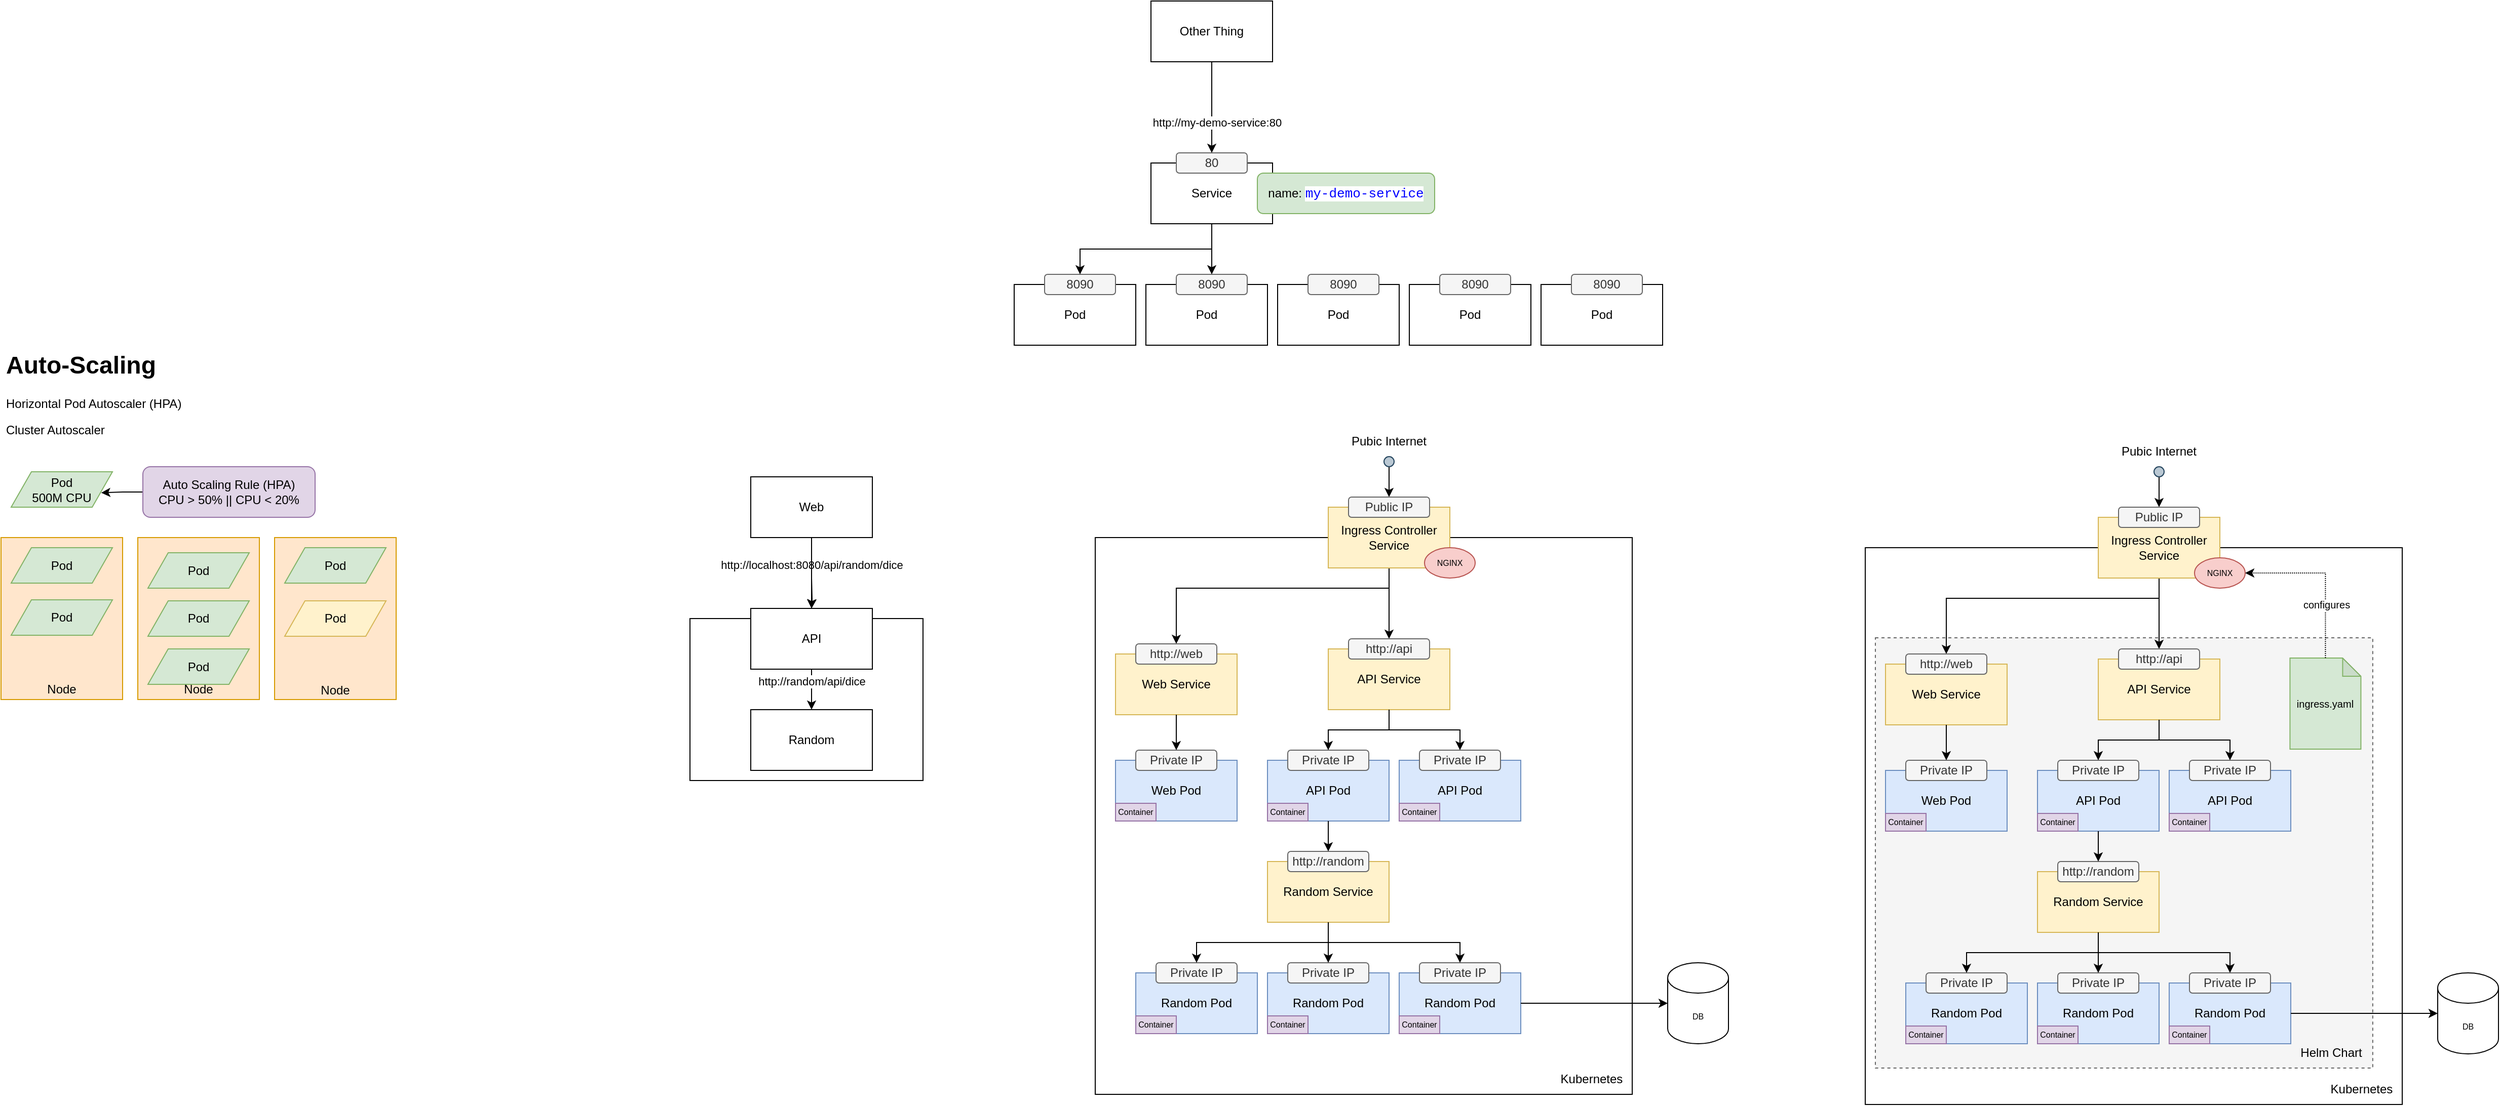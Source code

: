 <mxfile version="15.7.3" type="device"><diagram id="wl9SQxP0sa4ipf8gt2mh" name="Page-1"><mxGraphModel dx="1377" dy="1490" grid="1" gridSize="10" guides="1" tooltips="1" connect="1" arrows="1" fold="1" page="1" pageScale="1" pageWidth="850" pageHeight="1100" math="0" shadow="0"><root><mxCell id="0"/><mxCell id="1" parent="0"/><mxCell id="n-ka8k15j_dg0nIq7saO-34" value="" style="rounded=0;whiteSpace=wrap;html=1;" vertex="1" parent="1"><mxGeometry x="280" y="520" width="230" height="160" as="geometry"/></mxCell><mxCell id="AihW9q756M368_RDfqsv-175" value="" style="rounded=0;whiteSpace=wrap;html=1;" parent="1" vertex="1"><mxGeometry x="1440" y="450" width="530" height="550" as="geometry"/></mxCell><mxCell id="AihW9q756M368_RDfqsv-227" value="" style="rounded=0;whiteSpace=wrap;html=1;fontSize=10;fillColor=#f5f5f5;dashed=1;fontColor=#333333;strokeColor=#666666;" parent="1" vertex="1"><mxGeometry x="1450" y="539" width="490.91" height="425" as="geometry"/></mxCell><mxCell id="AihW9q756M368_RDfqsv-8" value="" style="edgeStyle=orthogonalEdgeStyle;rounded=0;orthogonalLoop=1;jettySize=auto;html=1;" parent="1" source="AihW9q756M368_RDfqsv-2" target="AihW9q756M368_RDfqsv-4" edge="1"><mxGeometry relative="1" as="geometry"/></mxCell><mxCell id="AihW9q756M368_RDfqsv-10" value="http://random/api/dice" style="edgeLabel;html=1;align=center;verticalAlign=middle;resizable=0;points=[];" parent="AihW9q756M368_RDfqsv-8" vertex="1" connectable="0"><mxGeometry x="-0.4" relative="1" as="geometry"><mxPoint as="offset"/></mxGeometry></mxCell><mxCell id="AihW9q756M368_RDfqsv-2" value="API" style="rounded=0;whiteSpace=wrap;html=1;" parent="1" vertex="1"><mxGeometry x="340" y="510" width="120" height="60" as="geometry"/></mxCell><mxCell id="AihW9q756M368_RDfqsv-7" style="edgeStyle=orthogonalEdgeStyle;rounded=0;orthogonalLoop=1;jettySize=auto;html=1;" parent="1" target="AihW9q756M368_RDfqsv-2" edge="1"><mxGeometry relative="1" as="geometry"><mxPoint x="400" y="480" as="sourcePoint"/></mxGeometry></mxCell><mxCell id="AihW9q756M368_RDfqsv-9" value="http://localhost:8080/api/random/dice" style="edgeLabel;html=1;align=center;verticalAlign=middle;resizable=0;points=[];" parent="AihW9q756M368_RDfqsv-7" vertex="1" connectable="0"><mxGeometry x="-0.233" y="-1" relative="1" as="geometry"><mxPoint y="-25" as="offset"/></mxGeometry></mxCell><mxCell id="AihW9q756M368_RDfqsv-4" value="Random" style="rounded=0;whiteSpace=wrap;html=1;" parent="1" vertex="1"><mxGeometry x="340" y="610" width="120" height="60" as="geometry"/></mxCell><mxCell id="AihW9q756M368_RDfqsv-12" value="" style="rounded=0;whiteSpace=wrap;html=1;" parent="1" vertex="1"><mxGeometry x="680" y="440" width="530" height="550" as="geometry"/></mxCell><mxCell id="AihW9q756M368_RDfqsv-16" style="edgeStyle=orthogonalEdgeStyle;rounded=0;orthogonalLoop=1;jettySize=auto;html=1;exitX=0.5;exitY=1;exitDx=0;exitDy=0;entryX=0.5;entryY=0;entryDx=0;entryDy=0;" parent="1" source="AihW9q756M368_RDfqsv-18" target="AihW9q756M368_RDfqsv-25" edge="1"><mxGeometry relative="1" as="geometry"><mxPoint x="970" y="510" as="targetPoint"/></mxGeometry></mxCell><mxCell id="AihW9q756M368_RDfqsv-113" style="edgeStyle=orthogonalEdgeStyle;rounded=0;orthogonalLoop=1;jettySize=auto;html=1;exitX=0.5;exitY=1;exitDx=0;exitDy=0;entryX=0.5;entryY=0;entryDx=0;entryDy=0;fontSize=8;" parent="1" source="AihW9q756M368_RDfqsv-18" target="AihW9q756M368_RDfqsv-107" edge="1"><mxGeometry relative="1" as="geometry"><Array as="points"><mxPoint x="970" y="490"/><mxPoint x="760" y="490"/></Array></mxGeometry></mxCell><mxCell id="AihW9q756M368_RDfqsv-18" value="Ingress Controller Service" style="rounded=0;whiteSpace=wrap;html=1;fillColor=#fff2cc;strokeColor=#d6b656;" parent="1" vertex="1"><mxGeometry x="910" y="410" width="120" height="60" as="geometry"/></mxCell><mxCell id="AihW9q756M368_RDfqsv-20" value="" style="endArrow=classic;html=1;rounded=0;exitX=0.5;exitY=1;exitDx=0;exitDy=0;entryX=0.5;entryY=0;entryDx=0;entryDy=0;" parent="1" source="AihW9q756M368_RDfqsv-115" target="AihW9q756M368_RDfqsv-23" edge="1"><mxGeometry width="50" height="50" relative="1" as="geometry"><mxPoint x="970" y="340" as="sourcePoint"/><mxPoint x="970" y="380" as="targetPoint"/></mxGeometry></mxCell><mxCell id="AihW9q756M368_RDfqsv-21" value="Pubic Internet" style="text;html=1;strokeColor=none;fillColor=none;align=center;verticalAlign=middle;whiteSpace=wrap;rounded=0;" parent="1" vertex="1"><mxGeometry x="920" y="330" width="100" height="30" as="geometry"/></mxCell><mxCell id="AihW9q756M368_RDfqsv-22" value="Kubernetes" style="text;html=1;strokeColor=none;fillColor=none;align=center;verticalAlign=middle;whiteSpace=wrap;rounded=0;" parent="1" vertex="1"><mxGeometry x="1130" y="960" width="80" height="30" as="geometry"/></mxCell><mxCell id="AihW9q756M368_RDfqsv-23" value="Public IP" style="rounded=1;whiteSpace=wrap;html=1;fillColor=#f5f5f5;fontColor=#333333;strokeColor=#666666;" parent="1" vertex="1"><mxGeometry x="930" y="400" width="80" height="20" as="geometry"/></mxCell><mxCell id="AihW9q756M368_RDfqsv-26" value="" style="group" parent="1" vertex="1" connectable="0"><mxGeometry x="910" y="540" width="120" height="70" as="geometry"/></mxCell><mxCell id="AihW9q756M368_RDfqsv-24" value="API Service" style="rounded=0;whiteSpace=wrap;html=1;fillColor=#fff2cc;strokeColor=#d6b656;" parent="AihW9q756M368_RDfqsv-26" vertex="1"><mxGeometry y="10" width="120" height="60" as="geometry"/></mxCell><mxCell id="AihW9q756M368_RDfqsv-25" value="http://api" style="rounded=1;whiteSpace=wrap;html=1;fillColor=#f5f5f5;fontColor=#333333;strokeColor=#666666;" parent="AihW9q756M368_RDfqsv-26" vertex="1"><mxGeometry x="20" width="80" height="20" as="geometry"/></mxCell><mxCell id="AihW9q756M368_RDfqsv-27" value="" style="group" parent="1" vertex="1" connectable="0"><mxGeometry x="850" y="650" width="120" height="70" as="geometry"/></mxCell><mxCell id="AihW9q756M368_RDfqsv-28" value="API Pod" style="rounded=0;whiteSpace=wrap;html=1;fillColor=#dae8fc;strokeColor=#6c8ebf;" parent="AihW9q756M368_RDfqsv-27" vertex="1"><mxGeometry y="10" width="120" height="60" as="geometry"/></mxCell><mxCell id="AihW9q756M368_RDfqsv-29" value="Private IP" style="rounded=1;whiteSpace=wrap;html=1;fillColor=#f5f5f5;fontColor=#333333;strokeColor=#666666;" parent="AihW9q756M368_RDfqsv-27" vertex="1"><mxGeometry x="20" width="80" height="20" as="geometry"/></mxCell><mxCell id="AihW9q756M368_RDfqsv-35" value="Container" style="rounded=0;whiteSpace=wrap;html=1;fontSize=8;fillColor=#e1d5e7;strokeColor=#9673a6;" parent="AihW9q756M368_RDfqsv-27" vertex="1"><mxGeometry y="52.5" width="40" height="17.5" as="geometry"/></mxCell><mxCell id="AihW9q756M368_RDfqsv-30" value="" style="group" parent="1" vertex="1" connectable="0"><mxGeometry x="980" y="650" width="120" height="70" as="geometry"/></mxCell><mxCell id="AihW9q756M368_RDfqsv-31" value="API Pod" style="rounded=0;whiteSpace=wrap;html=1;fillColor=#dae8fc;strokeColor=#6c8ebf;" parent="AihW9q756M368_RDfqsv-30" vertex="1"><mxGeometry y="10" width="120" height="60" as="geometry"/></mxCell><mxCell id="AihW9q756M368_RDfqsv-32" value="Private IP" style="rounded=1;whiteSpace=wrap;html=1;fillColor=#f5f5f5;fontColor=#333333;strokeColor=#666666;" parent="AihW9q756M368_RDfqsv-30" vertex="1"><mxGeometry x="20" width="80" height="20" as="geometry"/></mxCell><mxCell id="AihW9q756M368_RDfqsv-36" value="Container" style="rounded=0;whiteSpace=wrap;html=1;fontSize=8;fillColor=#e1d5e7;strokeColor=#9673a6;" parent="AihW9q756M368_RDfqsv-30" vertex="1"><mxGeometry y="52.5" width="40" height="17.5" as="geometry"/></mxCell><mxCell id="AihW9q756M368_RDfqsv-33" style="edgeStyle=orthogonalEdgeStyle;rounded=0;orthogonalLoop=1;jettySize=auto;html=1;exitX=0.5;exitY=1;exitDx=0;exitDy=0;entryX=0.5;entryY=0;entryDx=0;entryDy=0;" parent="1" source="AihW9q756M368_RDfqsv-24" target="AihW9q756M368_RDfqsv-29" edge="1"><mxGeometry relative="1" as="geometry"/></mxCell><mxCell id="AihW9q756M368_RDfqsv-34" style="edgeStyle=orthogonalEdgeStyle;rounded=0;orthogonalLoop=1;jettySize=auto;html=1;exitX=0.5;exitY=1;exitDx=0;exitDy=0;entryX=0.5;entryY=0;entryDx=0;entryDy=0;" parent="1" source="AihW9q756M368_RDfqsv-24" target="AihW9q756M368_RDfqsv-32" edge="1"><mxGeometry relative="1" as="geometry"/></mxCell><mxCell id="AihW9q756M368_RDfqsv-37" value="" style="group" parent="1" vertex="1" connectable="0"><mxGeometry x="850" y="750" width="120" height="70" as="geometry"/></mxCell><mxCell id="AihW9q756M368_RDfqsv-38" value="Random Service" style="rounded=0;whiteSpace=wrap;html=1;fillColor=#fff2cc;strokeColor=#d6b656;" parent="AihW9q756M368_RDfqsv-37" vertex="1"><mxGeometry y="10" width="120" height="60" as="geometry"/></mxCell><mxCell id="AihW9q756M368_RDfqsv-39" value="http://random" style="rounded=1;whiteSpace=wrap;html=1;fillColor=#f5f5f5;fontColor=#333333;strokeColor=#666666;" parent="AihW9q756M368_RDfqsv-37" vertex="1"><mxGeometry x="20" width="80" height="20" as="geometry"/></mxCell><mxCell id="AihW9q756M368_RDfqsv-40" value="" style="edgeStyle=orthogonalEdgeStyle;rounded=0;orthogonalLoop=1;jettySize=auto;html=1;fontSize=8;" parent="1" source="AihW9q756M368_RDfqsv-28" target="AihW9q756M368_RDfqsv-39" edge="1"><mxGeometry relative="1" as="geometry"/></mxCell><mxCell id="AihW9q756M368_RDfqsv-41" value="" style="group" parent="1" vertex="1" connectable="0"><mxGeometry x="850" y="860" width="120" height="70" as="geometry"/></mxCell><mxCell id="AihW9q756M368_RDfqsv-42" value="Random Pod" style="rounded=0;whiteSpace=wrap;html=1;fillColor=#dae8fc;strokeColor=#6c8ebf;" parent="AihW9q756M368_RDfqsv-41" vertex="1"><mxGeometry y="10" width="120" height="60" as="geometry"/></mxCell><mxCell id="AihW9q756M368_RDfqsv-43" value="Private IP" style="rounded=1;whiteSpace=wrap;html=1;fillColor=#f5f5f5;fontColor=#333333;strokeColor=#666666;" parent="AihW9q756M368_RDfqsv-41" vertex="1"><mxGeometry x="20" width="80" height="20" as="geometry"/></mxCell><mxCell id="AihW9q756M368_RDfqsv-44" value="Container" style="rounded=0;whiteSpace=wrap;html=1;fontSize=8;fillColor=#e1d5e7;strokeColor=#9673a6;" parent="AihW9q756M368_RDfqsv-41" vertex="1"><mxGeometry y="52.5" width="40" height="17.5" as="geometry"/></mxCell><mxCell id="AihW9q756M368_RDfqsv-46" style="edgeStyle=orthogonalEdgeStyle;rounded=0;orthogonalLoop=1;jettySize=auto;html=1;exitX=0.5;exitY=1;exitDx=0;exitDy=0;entryX=0.5;entryY=0;entryDx=0;entryDy=0;fontSize=8;" parent="1" source="AihW9q756M368_RDfqsv-38" target="AihW9q756M368_RDfqsv-43" edge="1"><mxGeometry relative="1" as="geometry"/></mxCell><mxCell id="AihW9q756M368_RDfqsv-47" value="" style="group" parent="1" vertex="1" connectable="0"><mxGeometry x="980" y="860" width="120" height="70" as="geometry"/></mxCell><mxCell id="AihW9q756M368_RDfqsv-48" value="Random Pod" style="rounded=0;whiteSpace=wrap;html=1;fillColor=#dae8fc;strokeColor=#6c8ebf;" parent="AihW9q756M368_RDfqsv-47" vertex="1"><mxGeometry y="10" width="120" height="60" as="geometry"/></mxCell><mxCell id="AihW9q756M368_RDfqsv-49" value="Private IP" style="rounded=1;whiteSpace=wrap;html=1;fillColor=#f5f5f5;fontColor=#333333;strokeColor=#666666;" parent="AihW9q756M368_RDfqsv-47" vertex="1"><mxGeometry x="20" width="80" height="20" as="geometry"/></mxCell><mxCell id="AihW9q756M368_RDfqsv-50" value="Container" style="rounded=0;whiteSpace=wrap;html=1;fontSize=8;fillColor=#e1d5e7;strokeColor=#9673a6;" parent="AihW9q756M368_RDfqsv-47" vertex="1"><mxGeometry y="52.5" width="40" height="17.5" as="geometry"/></mxCell><mxCell id="AihW9q756M368_RDfqsv-51" value="" style="group" parent="1" vertex="1" connectable="0"><mxGeometry x="720" y="860" width="120" height="70" as="geometry"/></mxCell><mxCell id="AihW9q756M368_RDfqsv-52" value="Random Pod" style="rounded=0;whiteSpace=wrap;html=1;fillColor=#dae8fc;strokeColor=#6c8ebf;" parent="AihW9q756M368_RDfqsv-51" vertex="1"><mxGeometry y="10" width="120" height="60" as="geometry"/></mxCell><mxCell id="AihW9q756M368_RDfqsv-53" value="Private IP" style="rounded=1;whiteSpace=wrap;html=1;fillColor=#f5f5f5;fontColor=#333333;strokeColor=#666666;" parent="AihW9q756M368_RDfqsv-51" vertex="1"><mxGeometry x="20" width="80" height="20" as="geometry"/></mxCell><mxCell id="AihW9q756M368_RDfqsv-54" value="Container" style="rounded=0;whiteSpace=wrap;html=1;fontSize=8;fillColor=#e1d5e7;strokeColor=#9673a6;" parent="AihW9q756M368_RDfqsv-51" vertex="1"><mxGeometry y="52.5" width="40" height="17.5" as="geometry"/></mxCell><mxCell id="AihW9q756M368_RDfqsv-55" style="edgeStyle=orthogonalEdgeStyle;rounded=0;orthogonalLoop=1;jettySize=auto;html=1;exitX=0.5;exitY=1;exitDx=0;exitDy=0;entryX=0.5;entryY=0;entryDx=0;entryDy=0;fontSize=8;" parent="1" source="AihW9q756M368_RDfqsv-38" target="AihW9q756M368_RDfqsv-53" edge="1"><mxGeometry relative="1" as="geometry"/></mxCell><mxCell id="AihW9q756M368_RDfqsv-56" style="edgeStyle=orthogonalEdgeStyle;rounded=0;orthogonalLoop=1;jettySize=auto;html=1;exitX=0.5;exitY=1;exitDx=0;exitDy=0;fontSize=8;" parent="1" source="AihW9q756M368_RDfqsv-38" target="AihW9q756M368_RDfqsv-49" edge="1"><mxGeometry relative="1" as="geometry"/></mxCell><mxCell id="AihW9q756M368_RDfqsv-58" value="DB" style="shape=cylinder3;whiteSpace=wrap;html=1;boundedLbl=1;backgroundOutline=1;size=15;fontSize=8;" parent="1" vertex="1"><mxGeometry x="1245" y="860" width="60" height="80" as="geometry"/></mxCell><mxCell id="AihW9q756M368_RDfqsv-59" style="edgeStyle=orthogonalEdgeStyle;rounded=0;orthogonalLoop=1;jettySize=auto;html=1;exitX=1;exitY=0.5;exitDx=0;exitDy=0;entryX=0;entryY=0.5;entryDx=0;entryDy=0;entryPerimeter=0;fontSize=8;" parent="1" source="AihW9q756M368_RDfqsv-48" target="AihW9q756M368_RDfqsv-58" edge="1"><mxGeometry relative="1" as="geometry"/></mxCell><mxCell id="AihW9q756M368_RDfqsv-60" value="NGINX" style="ellipse;whiteSpace=wrap;html=1;fontSize=8;fillColor=#f8cecc;strokeColor=#b85450;" parent="1" vertex="1"><mxGeometry x="1005" y="450" width="50" height="30" as="geometry"/></mxCell><mxCell id="AihW9q756M368_RDfqsv-105" value="" style="group" parent="1" vertex="1" connectable="0"><mxGeometry x="700" y="545" width="120" height="70" as="geometry"/></mxCell><mxCell id="AihW9q756M368_RDfqsv-106" value="Web Service" style="rounded=0;whiteSpace=wrap;html=1;fillColor=#fff2cc;strokeColor=#d6b656;" parent="AihW9q756M368_RDfqsv-105" vertex="1"><mxGeometry y="10" width="120" height="60" as="geometry"/></mxCell><mxCell id="AihW9q756M368_RDfqsv-107" value="http://web" style="rounded=1;whiteSpace=wrap;html=1;fillColor=#f5f5f5;fontColor=#333333;strokeColor=#666666;" parent="AihW9q756M368_RDfqsv-105" vertex="1"><mxGeometry x="20" width="80" height="20" as="geometry"/></mxCell><mxCell id="AihW9q756M368_RDfqsv-108" value="" style="group" parent="1" vertex="1" connectable="0"><mxGeometry x="700" y="650" width="120" height="70" as="geometry"/></mxCell><mxCell id="AihW9q756M368_RDfqsv-109" value="Web Pod" style="rounded=0;whiteSpace=wrap;html=1;fillColor=#dae8fc;strokeColor=#6c8ebf;" parent="AihW9q756M368_RDfqsv-108" vertex="1"><mxGeometry y="10" width="120" height="60" as="geometry"/></mxCell><mxCell id="AihW9q756M368_RDfqsv-110" value="Private IP" style="rounded=1;whiteSpace=wrap;html=1;fillColor=#f5f5f5;fontColor=#333333;strokeColor=#666666;" parent="AihW9q756M368_RDfqsv-108" vertex="1"><mxGeometry x="20" width="80" height="20" as="geometry"/></mxCell><mxCell id="AihW9q756M368_RDfqsv-111" value="Container" style="rounded=0;whiteSpace=wrap;html=1;fontSize=8;fillColor=#e1d5e7;strokeColor=#9673a6;" parent="AihW9q756M368_RDfqsv-108" vertex="1"><mxGeometry y="52.5" width="40" height="17.5" as="geometry"/></mxCell><mxCell id="AihW9q756M368_RDfqsv-112" style="edgeStyle=orthogonalEdgeStyle;rounded=0;orthogonalLoop=1;jettySize=auto;html=1;exitX=0.5;exitY=1;exitDx=0;exitDy=0;entryX=0.5;entryY=0;entryDx=0;entryDy=0;fontSize=8;" parent="1" source="AihW9q756M368_RDfqsv-106" target="AihW9q756M368_RDfqsv-110" edge="1"><mxGeometry relative="1" as="geometry"/></mxCell><mxCell id="AihW9q756M368_RDfqsv-115" value="" style="ellipse;whiteSpace=wrap;html=1;aspect=fixed;fontSize=8;fillColor=#bac8d3;strokeColor=#23445d;" parent="1" vertex="1"><mxGeometry x="965" y="360" width="10" height="10" as="geometry"/></mxCell><mxCell id="AihW9q756M368_RDfqsv-176" style="edgeStyle=orthogonalEdgeStyle;rounded=0;orthogonalLoop=1;jettySize=auto;html=1;exitX=0.5;exitY=1;exitDx=0;exitDy=0;entryX=0.5;entryY=0;entryDx=0;entryDy=0;" parent="1" source="AihW9q756M368_RDfqsv-178" target="AihW9q756M368_RDfqsv-185" edge="1"><mxGeometry relative="1" as="geometry"><mxPoint x="1730" y="520" as="targetPoint"/></mxGeometry></mxCell><mxCell id="AihW9q756M368_RDfqsv-177" style="edgeStyle=orthogonalEdgeStyle;rounded=0;orthogonalLoop=1;jettySize=auto;html=1;exitX=0.5;exitY=1;exitDx=0;exitDy=0;entryX=0.5;entryY=0;entryDx=0;entryDy=0;fontSize=8;" parent="1" source="AihW9q756M368_RDfqsv-178" target="AihW9q756M368_RDfqsv-220" edge="1"><mxGeometry relative="1" as="geometry"><Array as="points"><mxPoint x="1730" y="500"/><mxPoint x="1520" y="500"/></Array></mxGeometry></mxCell><mxCell id="AihW9q756M368_RDfqsv-178" value="Ingress Controller Service" style="rounded=0;whiteSpace=wrap;html=1;fillColor=#fff2cc;strokeColor=#d6b656;" parent="1" vertex="1"><mxGeometry x="1670" y="420" width="120" height="60" as="geometry"/></mxCell><mxCell id="AihW9q756M368_RDfqsv-179" value="" style="endArrow=classic;html=1;rounded=0;exitX=0.5;exitY=1;exitDx=0;exitDy=0;entryX=0.5;entryY=0;entryDx=0;entryDy=0;" parent="1" source="AihW9q756M368_RDfqsv-226" target="AihW9q756M368_RDfqsv-182" edge="1"><mxGeometry width="50" height="50" relative="1" as="geometry"><mxPoint x="1730" y="350" as="sourcePoint"/><mxPoint x="1730" y="390" as="targetPoint"/></mxGeometry></mxCell><mxCell id="AihW9q756M368_RDfqsv-180" value="Pubic Internet" style="text;html=1;strokeColor=none;fillColor=none;align=center;verticalAlign=middle;whiteSpace=wrap;rounded=0;" parent="1" vertex="1"><mxGeometry x="1680" y="340" width="100" height="30" as="geometry"/></mxCell><mxCell id="AihW9q756M368_RDfqsv-181" value="Kubernetes" style="text;html=1;strokeColor=none;fillColor=none;align=center;verticalAlign=middle;whiteSpace=wrap;rounded=0;" parent="1" vertex="1"><mxGeometry x="1890" y="970" width="80" height="30" as="geometry"/></mxCell><mxCell id="AihW9q756M368_RDfqsv-182" value="Public IP" style="rounded=1;whiteSpace=wrap;html=1;fillColor=#f5f5f5;fontColor=#333333;strokeColor=#666666;" parent="1" vertex="1"><mxGeometry x="1690" y="410" width="80" height="20" as="geometry"/></mxCell><mxCell id="AihW9q756M368_RDfqsv-183" value="" style="group" parent="1" vertex="1" connectable="0"><mxGeometry x="1670" y="550" width="120" height="70" as="geometry"/></mxCell><mxCell id="AihW9q756M368_RDfqsv-184" value="API Service" style="rounded=0;whiteSpace=wrap;html=1;fillColor=#fff2cc;strokeColor=#d6b656;" parent="AihW9q756M368_RDfqsv-183" vertex="1"><mxGeometry y="10" width="120" height="60" as="geometry"/></mxCell><mxCell id="AihW9q756M368_RDfqsv-185" value="http://api" style="rounded=1;whiteSpace=wrap;html=1;fillColor=#f5f5f5;fontColor=#333333;strokeColor=#666666;" parent="AihW9q756M368_RDfqsv-183" vertex="1"><mxGeometry x="20" width="80" height="20" as="geometry"/></mxCell><mxCell id="AihW9q756M368_RDfqsv-186" value="" style="group" parent="1" vertex="1" connectable="0"><mxGeometry x="1610" y="660" width="120" height="70" as="geometry"/></mxCell><mxCell id="AihW9q756M368_RDfqsv-187" value="API Pod" style="rounded=0;whiteSpace=wrap;html=1;fillColor=#dae8fc;strokeColor=#6c8ebf;" parent="AihW9q756M368_RDfqsv-186" vertex="1"><mxGeometry y="10" width="120" height="60" as="geometry"/></mxCell><mxCell id="AihW9q756M368_RDfqsv-188" value="Private IP" style="rounded=1;whiteSpace=wrap;html=1;fillColor=#f5f5f5;fontColor=#333333;strokeColor=#666666;" parent="AihW9q756M368_RDfqsv-186" vertex="1"><mxGeometry x="20" width="80" height="20" as="geometry"/></mxCell><mxCell id="AihW9q756M368_RDfqsv-189" value="Container" style="rounded=0;whiteSpace=wrap;html=1;fontSize=8;fillColor=#e1d5e7;strokeColor=#9673a6;" parent="AihW9q756M368_RDfqsv-186" vertex="1"><mxGeometry y="52.5" width="40" height="17.5" as="geometry"/></mxCell><mxCell id="AihW9q756M368_RDfqsv-190" value="" style="group" parent="1" vertex="1" connectable="0"><mxGeometry x="1740" y="660" width="120" height="70" as="geometry"/></mxCell><mxCell id="AihW9q756M368_RDfqsv-191" value="API Pod" style="rounded=0;whiteSpace=wrap;html=1;fillColor=#dae8fc;strokeColor=#6c8ebf;" parent="AihW9q756M368_RDfqsv-190" vertex="1"><mxGeometry y="10" width="120" height="60" as="geometry"/></mxCell><mxCell id="AihW9q756M368_RDfqsv-192" value="Private IP" style="rounded=1;whiteSpace=wrap;html=1;fillColor=#f5f5f5;fontColor=#333333;strokeColor=#666666;" parent="AihW9q756M368_RDfqsv-190" vertex="1"><mxGeometry x="20" width="80" height="20" as="geometry"/></mxCell><mxCell id="AihW9q756M368_RDfqsv-193" value="Container" style="rounded=0;whiteSpace=wrap;html=1;fontSize=8;fillColor=#e1d5e7;strokeColor=#9673a6;" parent="AihW9q756M368_RDfqsv-190" vertex="1"><mxGeometry y="52.5" width="40" height="17.5" as="geometry"/></mxCell><mxCell id="AihW9q756M368_RDfqsv-194" style="edgeStyle=orthogonalEdgeStyle;rounded=0;orthogonalLoop=1;jettySize=auto;html=1;exitX=0.5;exitY=1;exitDx=0;exitDy=0;entryX=0.5;entryY=0;entryDx=0;entryDy=0;" parent="1" source="AihW9q756M368_RDfqsv-184" target="AihW9q756M368_RDfqsv-188" edge="1"><mxGeometry relative="1" as="geometry"/></mxCell><mxCell id="AihW9q756M368_RDfqsv-195" style="edgeStyle=orthogonalEdgeStyle;rounded=0;orthogonalLoop=1;jettySize=auto;html=1;exitX=0.5;exitY=1;exitDx=0;exitDy=0;entryX=0.5;entryY=0;entryDx=0;entryDy=0;" parent="1" source="AihW9q756M368_RDfqsv-184" target="AihW9q756M368_RDfqsv-192" edge="1"><mxGeometry relative="1" as="geometry"/></mxCell><mxCell id="AihW9q756M368_RDfqsv-196" value="" style="group" parent="1" vertex="1" connectable="0"><mxGeometry x="1610" y="760" width="120" height="70" as="geometry"/></mxCell><mxCell id="AihW9q756M368_RDfqsv-197" value="Random Service" style="rounded=0;whiteSpace=wrap;html=1;fillColor=#fff2cc;strokeColor=#d6b656;" parent="AihW9q756M368_RDfqsv-196" vertex="1"><mxGeometry y="10" width="120" height="60" as="geometry"/></mxCell><mxCell id="AihW9q756M368_RDfqsv-198" value="http://random" style="rounded=1;whiteSpace=wrap;html=1;fillColor=#f5f5f5;fontColor=#333333;strokeColor=#666666;" parent="AihW9q756M368_RDfqsv-196" vertex="1"><mxGeometry x="20" width="80" height="20" as="geometry"/></mxCell><mxCell id="AihW9q756M368_RDfqsv-199" value="" style="edgeStyle=orthogonalEdgeStyle;rounded=0;orthogonalLoop=1;jettySize=auto;html=1;fontSize=8;" parent="1" source="AihW9q756M368_RDfqsv-187" target="AihW9q756M368_RDfqsv-198" edge="1"><mxGeometry relative="1" as="geometry"/></mxCell><mxCell id="AihW9q756M368_RDfqsv-200" value="" style="group" parent="1" vertex="1" connectable="0"><mxGeometry x="1610" y="870" width="120" height="70" as="geometry"/></mxCell><mxCell id="AihW9q756M368_RDfqsv-201" value="Random Pod" style="rounded=0;whiteSpace=wrap;html=1;fillColor=#dae8fc;strokeColor=#6c8ebf;" parent="AihW9q756M368_RDfqsv-200" vertex="1"><mxGeometry y="10" width="120" height="60" as="geometry"/></mxCell><mxCell id="AihW9q756M368_RDfqsv-202" value="Private IP" style="rounded=1;whiteSpace=wrap;html=1;fillColor=#f5f5f5;fontColor=#333333;strokeColor=#666666;" parent="AihW9q756M368_RDfqsv-200" vertex="1"><mxGeometry x="20" width="80" height="20" as="geometry"/></mxCell><mxCell id="AihW9q756M368_RDfqsv-203" value="Container" style="rounded=0;whiteSpace=wrap;html=1;fontSize=8;fillColor=#e1d5e7;strokeColor=#9673a6;" parent="AihW9q756M368_RDfqsv-200" vertex="1"><mxGeometry y="52.5" width="40" height="17.5" as="geometry"/></mxCell><mxCell id="AihW9q756M368_RDfqsv-204" style="edgeStyle=orthogonalEdgeStyle;rounded=0;orthogonalLoop=1;jettySize=auto;html=1;exitX=0.5;exitY=1;exitDx=0;exitDy=0;entryX=0.5;entryY=0;entryDx=0;entryDy=0;fontSize=8;" parent="1" source="AihW9q756M368_RDfqsv-197" target="AihW9q756M368_RDfqsv-202" edge="1"><mxGeometry relative="1" as="geometry"/></mxCell><mxCell id="AihW9q756M368_RDfqsv-205" value="" style="group" parent="1" vertex="1" connectable="0"><mxGeometry x="1740" y="870" width="120" height="70" as="geometry"/></mxCell><mxCell id="AihW9q756M368_RDfqsv-206" value="Random Pod" style="rounded=0;whiteSpace=wrap;html=1;fillColor=#dae8fc;strokeColor=#6c8ebf;" parent="AihW9q756M368_RDfqsv-205" vertex="1"><mxGeometry y="10" width="120" height="60" as="geometry"/></mxCell><mxCell id="AihW9q756M368_RDfqsv-207" value="Private IP" style="rounded=1;whiteSpace=wrap;html=1;fillColor=#f5f5f5;fontColor=#333333;strokeColor=#666666;" parent="AihW9q756M368_RDfqsv-205" vertex="1"><mxGeometry x="20" width="80" height="20" as="geometry"/></mxCell><mxCell id="AihW9q756M368_RDfqsv-208" value="Container" style="rounded=0;whiteSpace=wrap;html=1;fontSize=8;fillColor=#e1d5e7;strokeColor=#9673a6;" parent="AihW9q756M368_RDfqsv-205" vertex="1"><mxGeometry y="52.5" width="40" height="17.5" as="geometry"/></mxCell><mxCell id="AihW9q756M368_RDfqsv-209" value="" style="group" parent="1" vertex="1" connectable="0"><mxGeometry x="1480" y="870" width="120" height="70" as="geometry"/></mxCell><mxCell id="AihW9q756M368_RDfqsv-210" value="Random Pod" style="rounded=0;whiteSpace=wrap;html=1;fillColor=#dae8fc;strokeColor=#6c8ebf;" parent="AihW9q756M368_RDfqsv-209" vertex="1"><mxGeometry y="10" width="120" height="60" as="geometry"/></mxCell><mxCell id="AihW9q756M368_RDfqsv-211" value="Private IP" style="rounded=1;whiteSpace=wrap;html=1;fillColor=#f5f5f5;fontColor=#333333;strokeColor=#666666;" parent="AihW9q756M368_RDfqsv-209" vertex="1"><mxGeometry x="20" width="80" height="20" as="geometry"/></mxCell><mxCell id="AihW9q756M368_RDfqsv-212" value="Container" style="rounded=0;whiteSpace=wrap;html=1;fontSize=8;fillColor=#e1d5e7;strokeColor=#9673a6;" parent="AihW9q756M368_RDfqsv-209" vertex="1"><mxGeometry y="52.5" width="40" height="17.5" as="geometry"/></mxCell><mxCell id="AihW9q756M368_RDfqsv-213" style="edgeStyle=orthogonalEdgeStyle;rounded=0;orthogonalLoop=1;jettySize=auto;html=1;exitX=0.5;exitY=1;exitDx=0;exitDy=0;entryX=0.5;entryY=0;entryDx=0;entryDy=0;fontSize=8;" parent="1" source="AihW9q756M368_RDfqsv-197" target="AihW9q756M368_RDfqsv-211" edge="1"><mxGeometry relative="1" as="geometry"/></mxCell><mxCell id="AihW9q756M368_RDfqsv-214" style="edgeStyle=orthogonalEdgeStyle;rounded=0;orthogonalLoop=1;jettySize=auto;html=1;exitX=0.5;exitY=1;exitDx=0;exitDy=0;fontSize=8;" parent="1" source="AihW9q756M368_RDfqsv-197" target="AihW9q756M368_RDfqsv-207" edge="1"><mxGeometry relative="1" as="geometry"/></mxCell><mxCell id="AihW9q756M368_RDfqsv-215" value="DB" style="shape=cylinder3;whiteSpace=wrap;html=1;boundedLbl=1;backgroundOutline=1;size=15;fontSize=8;" parent="1" vertex="1"><mxGeometry x="2005" y="870" width="60" height="80" as="geometry"/></mxCell><mxCell id="AihW9q756M368_RDfqsv-216" style="edgeStyle=orthogonalEdgeStyle;rounded=0;orthogonalLoop=1;jettySize=auto;html=1;exitX=1;exitY=0.5;exitDx=0;exitDy=0;entryX=0;entryY=0.5;entryDx=0;entryDy=0;entryPerimeter=0;fontSize=8;" parent="1" source="AihW9q756M368_RDfqsv-206" target="AihW9q756M368_RDfqsv-215" edge="1"><mxGeometry relative="1" as="geometry"/></mxCell><mxCell id="AihW9q756M368_RDfqsv-217" value="NGINX" style="ellipse;whiteSpace=wrap;html=1;fontSize=8;fillColor=#f8cecc;strokeColor=#b85450;" parent="1" vertex="1"><mxGeometry x="1765" y="460" width="50" height="30" as="geometry"/></mxCell><mxCell id="AihW9q756M368_RDfqsv-218" value="" style="group" parent="1" vertex="1" connectable="0"><mxGeometry x="1460" y="555" width="120" height="70" as="geometry"/></mxCell><mxCell id="AihW9q756M368_RDfqsv-219" value="Web Service" style="rounded=0;whiteSpace=wrap;html=1;fillColor=#fff2cc;strokeColor=#d6b656;" parent="AihW9q756M368_RDfqsv-218" vertex="1"><mxGeometry y="10" width="120" height="60" as="geometry"/></mxCell><mxCell id="AihW9q756M368_RDfqsv-220" value="http://web" style="rounded=1;whiteSpace=wrap;html=1;fillColor=#f5f5f5;fontColor=#333333;strokeColor=#666666;" parent="AihW9q756M368_RDfqsv-218" vertex="1"><mxGeometry x="20" width="80" height="20" as="geometry"/></mxCell><mxCell id="AihW9q756M368_RDfqsv-221" value="" style="group" parent="1" vertex="1" connectable="0"><mxGeometry x="1460" y="660" width="120" height="70" as="geometry"/></mxCell><mxCell id="AihW9q756M368_RDfqsv-222" value="Web Pod" style="rounded=0;whiteSpace=wrap;html=1;fillColor=#dae8fc;strokeColor=#6c8ebf;" parent="AihW9q756M368_RDfqsv-221" vertex="1"><mxGeometry y="10" width="120" height="60" as="geometry"/></mxCell><mxCell id="AihW9q756M368_RDfqsv-223" value="Private IP" style="rounded=1;whiteSpace=wrap;html=1;fillColor=#f5f5f5;fontColor=#333333;strokeColor=#666666;" parent="AihW9q756M368_RDfqsv-221" vertex="1"><mxGeometry x="20" width="80" height="20" as="geometry"/></mxCell><mxCell id="AihW9q756M368_RDfqsv-224" value="Container" style="rounded=0;whiteSpace=wrap;html=1;fontSize=8;fillColor=#e1d5e7;strokeColor=#9673a6;" parent="AihW9q756M368_RDfqsv-221" vertex="1"><mxGeometry y="52.5" width="40" height="17.5" as="geometry"/></mxCell><mxCell id="AihW9q756M368_RDfqsv-225" style="edgeStyle=orthogonalEdgeStyle;rounded=0;orthogonalLoop=1;jettySize=auto;html=1;exitX=0.5;exitY=1;exitDx=0;exitDy=0;entryX=0.5;entryY=0;entryDx=0;entryDy=0;fontSize=8;" parent="1" source="AihW9q756M368_RDfqsv-219" target="AihW9q756M368_RDfqsv-223" edge="1"><mxGeometry relative="1" as="geometry"/></mxCell><mxCell id="AihW9q756M368_RDfqsv-226" value="" style="ellipse;whiteSpace=wrap;html=1;aspect=fixed;fontSize=8;fillColor=#bac8d3;strokeColor=#23445d;" parent="1" vertex="1"><mxGeometry x="1725" y="370" width="10" height="10" as="geometry"/></mxCell><mxCell id="AihW9q756M368_RDfqsv-228" value="ingress.yaml" style="shape=note;whiteSpace=wrap;html=1;backgroundOutline=1;darkOpacity=0.05;fontSize=10;size=18;fillColor=#d5e8d4;strokeColor=#82b366;" parent="1" vertex="1"><mxGeometry x="1859.21" y="559" width="70" height="90" as="geometry"/></mxCell><mxCell id="AihW9q756M368_RDfqsv-229" style="edgeStyle=orthogonalEdgeStyle;rounded=0;orthogonalLoop=1;jettySize=auto;html=1;exitX=0.5;exitY=0;exitDx=0;exitDy=0;exitPerimeter=0;entryX=1;entryY=0.5;entryDx=0;entryDy=0;fontSize=10;dashed=1;dashPattern=1 1;" parent="1" source="AihW9q756M368_RDfqsv-228" target="AihW9q756M368_RDfqsv-217" edge="1"><mxGeometry relative="1" as="geometry"><mxPoint x="1815.91" y="479" as="targetPoint"/><Array as="points"><mxPoint x="1894" y="475"/></Array></mxGeometry></mxCell><mxCell id="AihW9q756M368_RDfqsv-230" value="configures" style="edgeLabel;html=1;align=center;verticalAlign=middle;resizable=0;points=[];fontSize=10;" parent="AihW9q756M368_RDfqsv-229" vertex="1" connectable="0"><mxGeometry x="-0.345" y="-1" relative="1" as="geometry"><mxPoint as="offset"/></mxGeometry></mxCell><mxCell id="AihW9q756M368_RDfqsv-231" value="Helm Chart" style="text;html=1;strokeColor=none;fillColor=none;align=center;verticalAlign=middle;whiteSpace=wrap;rounded=0;" parent="1" vertex="1"><mxGeometry x="1859.208" y="934" width="81.702" height="30" as="geometry"/></mxCell><mxCell id="n-ka8k15j_dg0nIq7saO-33" value="" style="edgeStyle=orthogonalEdgeStyle;rounded=0;orthogonalLoop=1;jettySize=auto;html=1;" edge="1" parent="1" source="n-ka8k15j_dg0nIq7saO-1" target="AihW9q756M368_RDfqsv-2"><mxGeometry relative="1" as="geometry"/></mxCell><mxCell id="n-ka8k15j_dg0nIq7saO-1" value="Web" style="rounded=0;whiteSpace=wrap;html=1;" vertex="1" parent="1"><mxGeometry x="340" y="380" width="120" height="60" as="geometry"/></mxCell><mxCell id="n-ka8k15j_dg0nIq7saO-4" value="" style="group" vertex="1" connectable="0" parent="1"><mxGeometry x="600" y="180" width="120" height="70" as="geometry"/></mxCell><mxCell id="n-ka8k15j_dg0nIq7saO-2" value="Pod" style="rounded=0;whiteSpace=wrap;html=1;" vertex="1" parent="n-ka8k15j_dg0nIq7saO-4"><mxGeometry y="10" width="120" height="60" as="geometry"/></mxCell><mxCell id="n-ka8k15j_dg0nIq7saO-3" value="8090" style="rounded=1;whiteSpace=wrap;html=1;fillColor=#f5f5f5;fontColor=#333333;strokeColor=#666666;" vertex="1" parent="n-ka8k15j_dg0nIq7saO-4"><mxGeometry x="30" width="70" height="20" as="geometry"/></mxCell><mxCell id="n-ka8k15j_dg0nIq7saO-5" value="" style="group" vertex="1" connectable="0" parent="1"><mxGeometry x="730" y="180" width="120" height="70" as="geometry"/></mxCell><mxCell id="n-ka8k15j_dg0nIq7saO-6" value="Pod" style="rounded=0;whiteSpace=wrap;html=1;" vertex="1" parent="n-ka8k15j_dg0nIq7saO-5"><mxGeometry y="10" width="120" height="60" as="geometry"/></mxCell><mxCell id="n-ka8k15j_dg0nIq7saO-7" value="8090" style="rounded=1;whiteSpace=wrap;html=1;fillColor=#f5f5f5;fontColor=#333333;strokeColor=#666666;" vertex="1" parent="n-ka8k15j_dg0nIq7saO-5"><mxGeometry x="30" width="70" height="20" as="geometry"/></mxCell><mxCell id="n-ka8k15j_dg0nIq7saO-13" style="edgeStyle=orthogonalEdgeStyle;rounded=0;orthogonalLoop=1;jettySize=auto;html=1;exitX=0.5;exitY=1;exitDx=0;exitDy=0;" edge="1" parent="1" source="n-ka8k15j_dg0nIq7saO-11" target="n-ka8k15j_dg0nIq7saO-3"><mxGeometry relative="1" as="geometry"/></mxCell><mxCell id="n-ka8k15j_dg0nIq7saO-15" style="edgeStyle=orthogonalEdgeStyle;rounded=0;orthogonalLoop=1;jettySize=auto;html=1;exitX=0.5;exitY=1;exitDx=0;exitDy=0;" edge="1" parent="1" source="n-ka8k15j_dg0nIq7saO-11" target="n-ka8k15j_dg0nIq7saO-7"><mxGeometry relative="1" as="geometry"/></mxCell><mxCell id="n-ka8k15j_dg0nIq7saO-11" value="Service" style="rounded=0;whiteSpace=wrap;html=1;" vertex="1" parent="1"><mxGeometry x="735" y="70" width="120" height="60" as="geometry"/></mxCell><mxCell id="n-ka8k15j_dg0nIq7saO-12" value="80" style="rounded=1;whiteSpace=wrap;html=1;fillColor=#f5f5f5;fontColor=#333333;strokeColor=#666666;" vertex="1" parent="1"><mxGeometry x="760" y="60" width="70" height="20" as="geometry"/></mxCell><mxCell id="n-ka8k15j_dg0nIq7saO-17" style="edgeStyle=orthogonalEdgeStyle;rounded=0;orthogonalLoop=1;jettySize=auto;html=1;exitX=0.5;exitY=1;exitDx=0;exitDy=0;" edge="1" parent="1" source="n-ka8k15j_dg0nIq7saO-16" target="n-ka8k15j_dg0nIq7saO-12"><mxGeometry relative="1" as="geometry"/></mxCell><mxCell id="n-ka8k15j_dg0nIq7saO-23" value="http://my-demo-service:80" style="edgeLabel;html=1;align=center;verticalAlign=middle;resizable=0;points=[];" vertex="1" connectable="0" parent="n-ka8k15j_dg0nIq7saO-17"><mxGeometry x="-0.039" y="2" relative="1" as="geometry"><mxPoint x="3" y="17" as="offset"/></mxGeometry></mxCell><mxCell id="n-ka8k15j_dg0nIq7saO-16" value="Other Thing" style="rounded=0;whiteSpace=wrap;html=1;" vertex="1" parent="1"><mxGeometry x="735" y="-90" width="120" height="60" as="geometry"/></mxCell><mxCell id="n-ka8k15j_dg0nIq7saO-22" value="name:&amp;nbsp;&lt;span style=&quot;color: rgb(0 , 0 , 255) ; background-color: rgb(255 , 255 , 255) ; font-family: &amp;#34;menlo&amp;#34; , &amp;#34;monaco&amp;#34; , &amp;#34;courier new&amp;#34; , monospace ; font-size: 13px&quot;&gt;my-demo-service&lt;/span&gt;" style="rounded=1;whiteSpace=wrap;html=1;fillColor=#d5e8d4;strokeColor=#82b366;" vertex="1" parent="1"><mxGeometry x="840" y="80" width="175" height="40" as="geometry"/></mxCell><mxCell id="n-ka8k15j_dg0nIq7saO-24" value="" style="group" vertex="1" connectable="0" parent="1"><mxGeometry x="860" y="180" width="120" height="70" as="geometry"/></mxCell><mxCell id="n-ka8k15j_dg0nIq7saO-25" value="Pod" style="rounded=0;whiteSpace=wrap;html=1;" vertex="1" parent="n-ka8k15j_dg0nIq7saO-24"><mxGeometry y="10" width="120" height="60" as="geometry"/></mxCell><mxCell id="n-ka8k15j_dg0nIq7saO-26" value="8090" style="rounded=1;whiteSpace=wrap;html=1;fillColor=#f5f5f5;fontColor=#333333;strokeColor=#666666;" vertex="1" parent="n-ka8k15j_dg0nIq7saO-24"><mxGeometry x="30" width="70" height="20" as="geometry"/></mxCell><mxCell id="n-ka8k15j_dg0nIq7saO-27" value="" style="group" vertex="1" connectable="0" parent="1"><mxGeometry x="990" y="180" width="120" height="70" as="geometry"/></mxCell><mxCell id="n-ka8k15j_dg0nIq7saO-28" value="Pod" style="rounded=0;whiteSpace=wrap;html=1;" vertex="1" parent="n-ka8k15j_dg0nIq7saO-27"><mxGeometry y="10" width="120" height="60" as="geometry"/></mxCell><mxCell id="n-ka8k15j_dg0nIq7saO-29" value="8090" style="rounded=1;whiteSpace=wrap;html=1;fillColor=#f5f5f5;fontColor=#333333;strokeColor=#666666;" vertex="1" parent="n-ka8k15j_dg0nIq7saO-27"><mxGeometry x="30" width="70" height="20" as="geometry"/></mxCell><mxCell id="n-ka8k15j_dg0nIq7saO-30" value="" style="group" vertex="1" connectable="0" parent="1"><mxGeometry x="1120" y="180" width="120" height="70" as="geometry"/></mxCell><mxCell id="n-ka8k15j_dg0nIq7saO-31" value="Pod" style="rounded=0;whiteSpace=wrap;html=1;" vertex="1" parent="n-ka8k15j_dg0nIq7saO-30"><mxGeometry y="10" width="120" height="60" as="geometry"/></mxCell><mxCell id="n-ka8k15j_dg0nIq7saO-32" value="8090" style="rounded=1;whiteSpace=wrap;html=1;fillColor=#f5f5f5;fontColor=#333333;strokeColor=#666666;" vertex="1" parent="n-ka8k15j_dg0nIq7saO-30"><mxGeometry x="30" width="70" height="20" as="geometry"/></mxCell><mxCell id="n-ka8k15j_dg0nIq7saO-36" value="&lt;h1&gt;Auto-Scaling&lt;/h1&gt;&lt;p&gt;Horizontal Pod Autoscaler (HPA)&lt;/p&gt;&lt;p&gt;Cluster Autoscaler&lt;/p&gt;" style="text;html=1;strokeColor=none;fillColor=none;spacing=5;spacingTop=-20;whiteSpace=wrap;overflow=hidden;rounded=0;" vertex="1" parent="1"><mxGeometry x="-400" y="250" width="190" height="100" as="geometry"/></mxCell><mxCell id="n-ka8k15j_dg0nIq7saO-37" value="" style="rounded=0;whiteSpace=wrap;html=1;container=1;fillColor=#ffe6cc;strokeColor=#d79b00;" vertex="1" parent="1"><mxGeometry x="-265" y="440" width="120" height="160" as="geometry"><mxRectangle x="-265" y="440" width="50" height="40" as="alternateBounds"/></mxGeometry></mxCell><mxCell id="n-ka8k15j_dg0nIq7saO-49" value="Pod" style="shape=parallelogram;perimeter=parallelogramPerimeter;whiteSpace=wrap;html=1;fixedSize=1;fillColor=#d5e8d4;strokeColor=#82b366;" vertex="1" parent="n-ka8k15j_dg0nIq7saO-37"><mxGeometry x="10" y="15" width="100" height="35" as="geometry"/></mxCell><mxCell id="n-ka8k15j_dg0nIq7saO-50" value="Pod" style="shape=parallelogram;perimeter=parallelogramPerimeter;whiteSpace=wrap;html=1;fixedSize=1;fillColor=#d5e8d4;strokeColor=#82b366;" vertex="1" parent="n-ka8k15j_dg0nIq7saO-37"><mxGeometry x="10" y="62.5" width="100" height="35" as="geometry"/></mxCell><mxCell id="n-ka8k15j_dg0nIq7saO-54" value="Pod" style="shape=parallelogram;perimeter=parallelogramPerimeter;whiteSpace=wrap;html=1;fixedSize=1;fillColor=#d5e8d4;strokeColor=#82b366;" vertex="1" parent="n-ka8k15j_dg0nIq7saO-37"><mxGeometry x="10" y="110" width="100" height="35" as="geometry"/></mxCell><mxCell id="n-ka8k15j_dg0nIq7saO-40" value="Node" style="text;html=1;strokeColor=none;fillColor=none;align=center;verticalAlign=middle;whiteSpace=wrap;rounded=0;" vertex="1" parent="1"><mxGeometry x="-265" y="580" width="120" height="19" as="geometry"/></mxCell><mxCell id="n-ka8k15j_dg0nIq7saO-42" value="" style="group;fillColor=#ffe6cc;strokeColor=#d79b00;" vertex="1" connectable="0" parent="1"><mxGeometry x="-130" y="440" width="120" height="160" as="geometry"/></mxCell><mxCell id="n-ka8k15j_dg0nIq7saO-38" value="" style="rounded=0;whiteSpace=wrap;html=1;fillColor=#ffe6cc;strokeColor=#d79b00;" vertex="1" parent="n-ka8k15j_dg0nIq7saO-42"><mxGeometry width="120" height="160" as="geometry"/></mxCell><mxCell id="n-ka8k15j_dg0nIq7saO-41" value="Node" style="text;html=1;strokeColor=none;fillColor=none;align=center;verticalAlign=middle;whiteSpace=wrap;rounded=0;" vertex="1" parent="n-ka8k15j_dg0nIq7saO-42"><mxGeometry y="141" width="120" height="19" as="geometry"/></mxCell><mxCell id="n-ka8k15j_dg0nIq7saO-57" value="Pod" style="shape=parallelogram;perimeter=parallelogramPerimeter;whiteSpace=wrap;html=1;fixedSize=1;fillColor=#fff2cc;strokeColor=#d6b656;" vertex="1" parent="n-ka8k15j_dg0nIq7saO-42"><mxGeometry x="10" y="62.5" width="100" height="35" as="geometry"/></mxCell><mxCell id="n-ka8k15j_dg0nIq7saO-65" value="Pod" style="shape=parallelogram;perimeter=parallelogramPerimeter;whiteSpace=wrap;html=1;fixedSize=1;fillColor=#d5e8d4;strokeColor=#82b366;" vertex="1" parent="n-ka8k15j_dg0nIq7saO-42"><mxGeometry x="10" y="10" width="100" height="35" as="geometry"/></mxCell><mxCell id="n-ka8k15j_dg0nIq7saO-43" value="" style="group;fillColor=#ffe6cc;strokeColor=#d79b00;" vertex="1" connectable="0" parent="1"><mxGeometry x="-400" y="440" width="120" height="160" as="geometry"/></mxCell><mxCell id="n-ka8k15j_dg0nIq7saO-35" value="" style="rounded=0;whiteSpace=wrap;html=1;fillColor=#ffe6cc;strokeColor=#d79b00;" vertex="1" parent="n-ka8k15j_dg0nIq7saO-43"><mxGeometry width="120" height="160" as="geometry"/></mxCell><mxCell id="n-ka8k15j_dg0nIq7saO-39" value="Node" style="text;html=1;strokeColor=none;fillColor=none;align=center;verticalAlign=middle;whiteSpace=wrap;rounded=0;" vertex="1" parent="n-ka8k15j_dg0nIq7saO-43"><mxGeometry y="140" width="120" height="19" as="geometry"/></mxCell><mxCell id="n-ka8k15j_dg0nIq7saO-47" value="Pod" style="shape=parallelogram;perimeter=parallelogramPerimeter;whiteSpace=wrap;html=1;fixedSize=1;fillColor=#d5e8d4;strokeColor=#82b366;" vertex="1" parent="n-ka8k15j_dg0nIq7saO-43"><mxGeometry x="10" y="10" width="100" height="35" as="geometry"/></mxCell><mxCell id="n-ka8k15j_dg0nIq7saO-58" value="Pod" style="shape=parallelogram;perimeter=parallelogramPerimeter;whiteSpace=wrap;html=1;fixedSize=1;fillColor=#d5e8d4;strokeColor=#82b366;" vertex="1" parent="n-ka8k15j_dg0nIq7saO-43"><mxGeometry x="10" y="61.5" width="100" height="35" as="geometry"/></mxCell><mxCell id="n-ka8k15j_dg0nIq7saO-44" value="Pod&lt;br&gt;500M CPU" style="shape=parallelogram;perimeter=parallelogramPerimeter;whiteSpace=wrap;html=1;fixedSize=1;fillColor=#d5e8d4;strokeColor=#82b366;" vertex="1" parent="1"><mxGeometry x="-390" y="375" width="100" height="35" as="geometry"/></mxCell><mxCell id="n-ka8k15j_dg0nIq7saO-46" style="edgeStyle=orthogonalEdgeStyle;rounded=0;orthogonalLoop=1;jettySize=auto;html=1;exitX=0;exitY=0.5;exitDx=0;exitDy=0;entryX=0.889;entryY=0.592;entryDx=0;entryDy=0;entryPerimeter=0;" edge="1" parent="1" source="n-ka8k15j_dg0nIq7saO-45" target="n-ka8k15j_dg0nIq7saO-44"><mxGeometry relative="1" as="geometry"/></mxCell><mxCell id="n-ka8k15j_dg0nIq7saO-45" value="Auto Scaling Rule (HPA)&lt;br&gt;CPU &amp;gt; 50% || CPU &amp;lt; 20%" style="rounded=1;whiteSpace=wrap;html=1;fillColor=#e1d5e7;strokeColor=#9673a6;" vertex="1" parent="1"><mxGeometry x="-260" y="370" width="170" height="50" as="geometry"/></mxCell></root></mxGraphModel></diagram></mxfile>